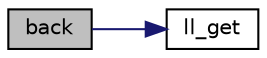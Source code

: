 digraph "back"
{
 // LATEX_PDF_SIZE
  edge [fontname="Helvetica",fontsize="10",labelfontname="Helvetica",labelfontsize="10"];
  node [fontname="Helvetica",fontsize="10",shape=record];
  rankdir="LR";
  Node1 [label="back",height=0.2,width=0.4,color="black", fillcolor="grey75", style="filled", fontcolor="black",tooltip="Get the latest available enqueued data of the provided queue."];
  Node1 -> Node2 [color="midnightblue",fontsize="10",style="solid",fontname="Helvetica"];
  Node2 [label="ll_get",height=0.2,width=0.4,color="black", fillcolor="white", style="filled",URL="$node_8h.html#a56f9368e5d8f6dd9aec8bb8b8c06e211",tooltip="Get the data of element of provided index of the provided list."];
}
